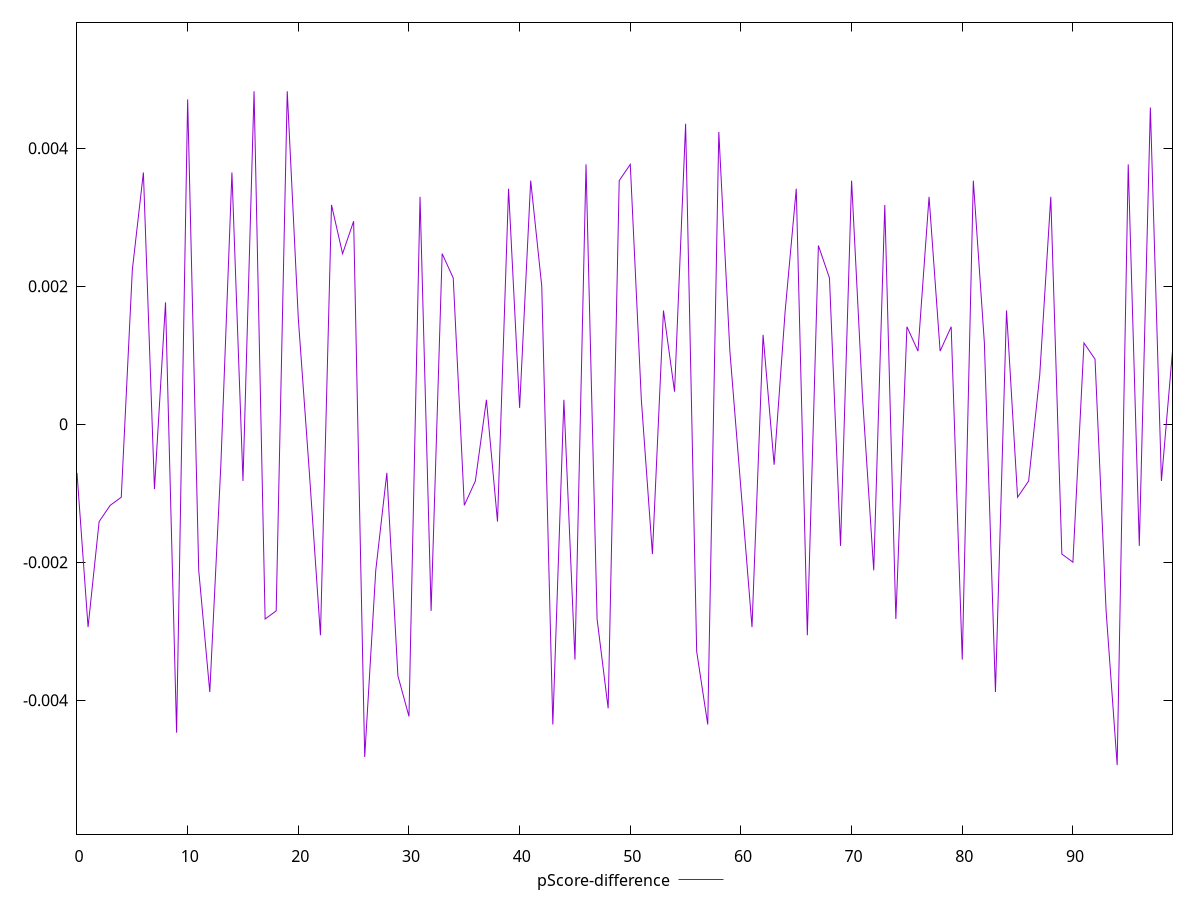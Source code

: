 reset

$pScoreDifference <<EOF
0 -0.0007058823529411673
1 -0.002941176470588225
2 -0.0014117647058823346
3 -0.0011764705882353343
4 -0.0010588235294117787
5 0.0022352941176470575
6 0.003647058823529392
7 -0.0009411764705882231
8 0.001764705882352946
9 -0.004470588235294115
10 0.004705882352941171
11 -0.0021176470588235574
12 -0.0038823529411765034
13 -0.0005882352941176672
14 0.003647058823529392
15 -0.0008235294117647229
16 0.0048235294117647265
17 -0.0028235294117647247
18 -0.002705882352941169
19 0.004823529411764671
20 0.0015294117647058902
21 -0.0007058823529411673
22 -0.0030588235294117805
23 0.0031764705882352806
24 0.0024705882352941133
25 0.002941176470588225
26 -0.0048235294117647265
27 -0.0021176470588235574
28 -0.0007058823529411673
29 -0.0036470588235294477
30 -0.004235294117647059
31 0.0032941176470587807
32 -0.002705882352941169
33 0.0024705882352941133
34 0.0021176470588235574
35 -0.0011764705882352788
36 -0.0008235294117647229
37 0.0003529411764705559
38 -0.0014117647058823901
39 0.0034117647058823364
40 0.00023529411764705577
41 0.003529411764705892
42 0.0020000000000000018
43 -0.004352941176470615
44 0.0003529411764706114
45 -0.003411764705882392
46 0.003764705882352948
47 -0.0028235294117647247
48 -0.004117647058823559
49 0.003529411764705892
50 0.003764705882352948
51 0.0003529411764705559
52 -0.0018823529411764461
53 0.0016470588235293904
54 0.00047058823529411153
55 0.004352941176470615
56 -0.0032941176470588363
57 -0.004352941176470615
58 0.004235294117647059
59 0.0010588235294117787
60 -0.0009411764705882786
61 -0.002941176470588225
62 0.0012941176470588345
63 -0.0005882352941176672
64 0.0016470588235293904
65 0.0034117647058823364
66 -0.003058823529411725
67 0.0025882352941176134
68 0.002117647058823502
69 -0.001764705882352946
70 0.003529411764705892
71 0.0003529411764705559
72 -0.002117647058823502
73 0.0031764705882352806
74 -0.0028235294117647247
75 0.0014117647058823346
76 0.0010588235294117232
77 0.0032941176470588363
78 0.0010588235294117787
79 0.0014117647058823901
80 -0.0034117647058823364
81 0.003529411764705892
82 0.0011764705882352788
83 -0.003882352941176448
84 0.0016470588235294459
85 -0.0010588235294117232
86 -0.0008235294117647229
87 0.0007058823529411673
88 0.0032941176470588363
89 -0.0018823529411765016
90 -0.0020000000000000018
91 0.0011764705882352788
92 0.0009411764705882231
93 -0.002705882352941169
94 -0.004941176470588227
95 0.003764705882352948
96 -0.001764705882352946
97 0.004588235294117671
98 -0.0008235294117647229
99 0.0010588235294117232
EOF

set key outside below
set xrange [0:99]
set yrange [-0.005941176470588227:0.0058235294117647265]
set trange [-0.005941176470588227:0.0058235294117647265]
set terminal svg size 640, 500 enhanced background rgb 'white'
set output "reports/report_00028_2021-02-24T12-49-42.674Z/uses-rel-preload/samples/card/pScore-difference/values.svg"

plot $pScoreDifference title "pScore-difference" with line

reset
